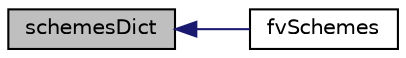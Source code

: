 digraph "schemesDict"
{
  bgcolor="transparent";
  edge [fontname="Helvetica",fontsize="10",labelfontname="Helvetica",labelfontsize="10"];
  node [fontname="Helvetica",fontsize="10",shape=record];
  rankdir="LR";
  Node1 [label="schemesDict",height=0.2,width=0.4,color="black", fillcolor="grey75", style="filled", fontcolor="black"];
  Node1 -> Node2 [dir="back",color="midnightblue",fontsize="10",style="solid",fontname="Helvetica"];
  Node2 [label="fvSchemes",height=0.2,width=0.4,color="black",URL="$a00890.html#ac2b2b1dada02424dea33da1c7fc8eac0",tooltip="Construct for objectRegistry. "];
}
